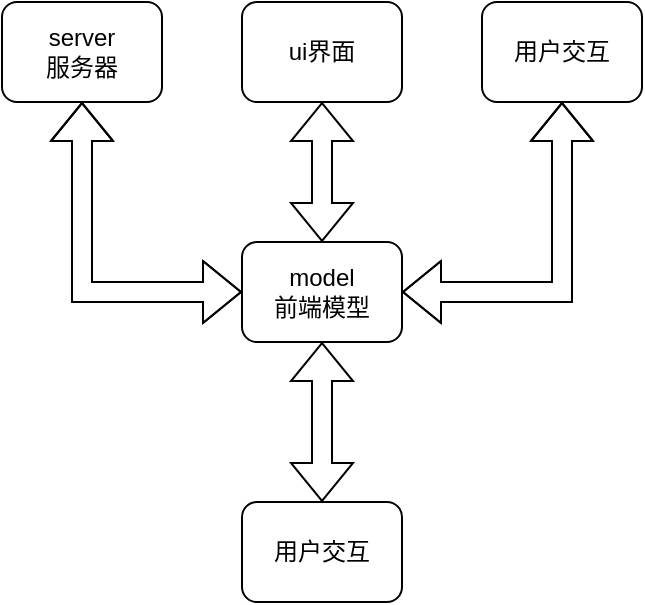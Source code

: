 <mxfile version="24.3.1" type="github">
  <diagram name="第 1 页" id="uCOSBbnJGnaGC9hqoJ6O">
    <mxGraphModel dx="660" dy="361" grid="1" gridSize="10" guides="1" tooltips="1" connect="1" arrows="1" fold="1" page="1" pageScale="1" pageWidth="827" pageHeight="1169" math="0" shadow="0">
      <root>
        <mxCell id="0" />
        <mxCell id="1" parent="0" />
        <mxCell id="TkUjozet9fXl-uIEF4UU-6" style="edgeStyle=orthogonalEdgeStyle;rounded=0;orthogonalLoop=1;jettySize=auto;html=1;endArrow=classic;endFill=1;startArrow=classic;startFill=1;shape=flexArrow;" edge="1" parent="1" source="TkUjozet9fXl-uIEF4UU-1" target="TkUjozet9fXl-uIEF4UU-5">
          <mxGeometry relative="1" as="geometry" />
        </mxCell>
        <mxCell id="TkUjozet9fXl-uIEF4UU-1" value="model&lt;br&gt;前端模型" style="rounded=1;whiteSpace=wrap;html=1;" vertex="1" parent="1">
          <mxGeometry x="400" y="480" width="80" height="50" as="geometry" />
        </mxCell>
        <mxCell id="TkUjozet9fXl-uIEF4UU-8" style="edgeStyle=orthogonalEdgeStyle;rounded=0;orthogonalLoop=1;jettySize=auto;html=1;entryX=0;entryY=0.5;entryDx=0;entryDy=0;shape=flexArrow;startArrow=block;" edge="1" parent="1" source="TkUjozet9fXl-uIEF4UU-2" target="TkUjozet9fXl-uIEF4UU-1">
          <mxGeometry relative="1" as="geometry">
            <Array as="points">
              <mxPoint x="320" y="505" />
            </Array>
          </mxGeometry>
        </mxCell>
        <mxCell id="TkUjozet9fXl-uIEF4UU-2" value="server&lt;div&gt;服务器&lt;/div&gt;" style="rounded=1;whiteSpace=wrap;html=1;" vertex="1" parent="1">
          <mxGeometry x="280" y="360" width="80" height="50" as="geometry" />
        </mxCell>
        <mxCell id="TkUjozet9fXl-uIEF4UU-10" style="edgeStyle=orthogonalEdgeStyle;rounded=0;orthogonalLoop=1;jettySize=auto;html=1;entryX=1;entryY=0.5;entryDx=0;entryDy=0;shape=flexArrow;startArrow=block;" edge="1" parent="1" source="TkUjozet9fXl-uIEF4UU-3" target="TkUjozet9fXl-uIEF4UU-1">
          <mxGeometry relative="1" as="geometry">
            <Array as="points">
              <mxPoint x="560" y="505" />
            </Array>
          </mxGeometry>
        </mxCell>
        <mxCell id="TkUjozet9fXl-uIEF4UU-3" value="用户交互" style="rounded=1;whiteSpace=wrap;html=1;" vertex="1" parent="1">
          <mxGeometry x="520" y="360" width="80" height="50" as="geometry" />
        </mxCell>
        <mxCell id="TkUjozet9fXl-uIEF4UU-9" style="edgeStyle=orthogonalEdgeStyle;rounded=0;orthogonalLoop=1;jettySize=auto;html=1;entryX=0.5;entryY=0;entryDx=0;entryDy=0;shape=flexArrow;startArrow=block;" edge="1" parent="1" source="TkUjozet9fXl-uIEF4UU-4" target="TkUjozet9fXl-uIEF4UU-1">
          <mxGeometry relative="1" as="geometry" />
        </mxCell>
        <mxCell id="TkUjozet9fXl-uIEF4UU-4" value="ui界面" style="rounded=1;whiteSpace=wrap;html=1;" vertex="1" parent="1">
          <mxGeometry x="400" y="360" width="80" height="50" as="geometry" />
        </mxCell>
        <mxCell id="TkUjozet9fXl-uIEF4UU-5" value="用户交互" style="rounded=1;whiteSpace=wrap;html=1;" vertex="1" parent="1">
          <mxGeometry x="400" y="610" width="80" height="50" as="geometry" />
        </mxCell>
      </root>
    </mxGraphModel>
  </diagram>
</mxfile>
